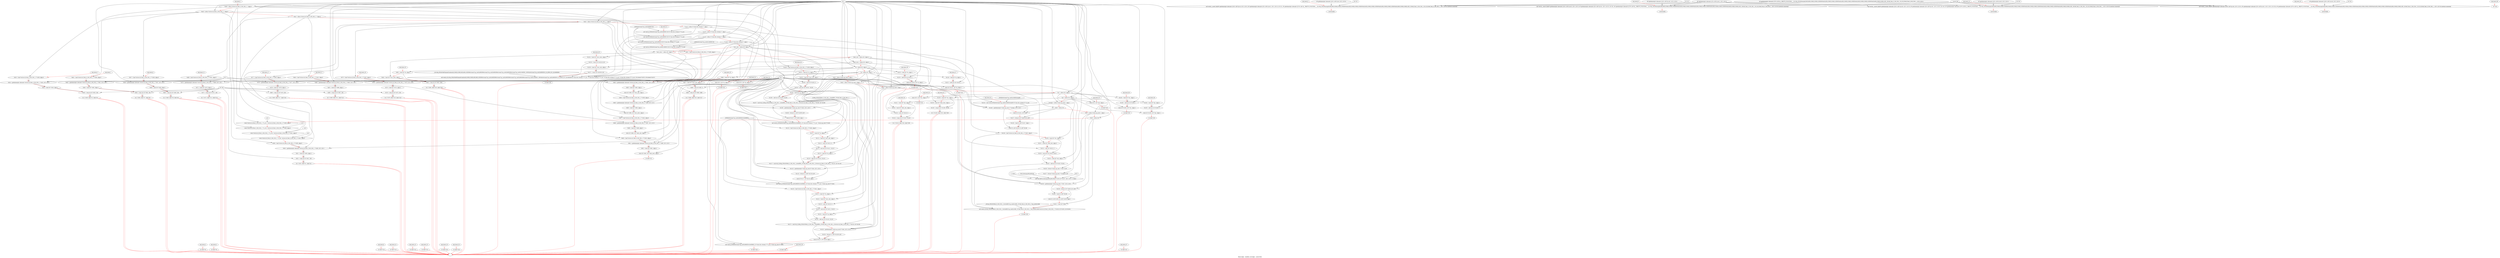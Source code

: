 digraph G {
compound=true
label="Black edges - dataflow, red edges - control flow"
"t39" [label="  %t39 = alloca %struct.xf_Mat_0_256_256_1_*, align 8"]
"t40" [label="  %t40 = alloca %struct.xf_Mat_0_256_256_1_*, align 8"]
"t41" [label="  %t41 = alloca %struct.xf_Mat_0_256_256_1_*, align 8"]
"t42" [label="  %t42 = alloca %struct.xf_Mat_9_256_256_1_*, align 8"]
"_in1" [label="  %_in1 = alloca %\"class.hls::stream.2\", align 1"]
"_in2" [label="  %_in2 = alloca %\"class.hls::stream.2\", align 1"]
"_in3" [label="  %_in3 = alloca %\"class.hls::stream.2\", align 1"]
"_out" [label="  %_out = alloca %\"class.hls::stream.3\", align 1"]
"src_cols" [label="  %src_cols = alloca i32, align 4"]
"src_rows" [label="  %src_rows = alloca i32, align 4"]
"dst_cols" [label="  %dst_cols = alloca i32, align 4"]
"dst_rows" [label="  %dst_rows = alloca i32, align 4"]
"i" [label="  %i = alloca i32, align 4"]
"j" [label="  %j = alloca i32, align 4"]
"t43" [label="  %t43 = alloca %class.ap_uint.0, align 1"]
"t44" [label="  %t44 = alloca %class.ap_uint.0, align 1"]
"t45" [label="  %t45 = alloca %class.ap_uint.0, align 1"]
"i1" [label="  %i1 = alloca i32, align 4"]
"j2" [label="  %j2 = alloca i32, align 4"]
"outpix" [label="  %outpix = alloca %class.ap_uint.1, align 1"]
"t46" [label="  %t46 = alloca i24"]
"t47" [label="  %t47 = alloca %class.ap_uint.1, align 1"]
"t48" [label="  %t48 = alloca i24"]
"_1" [label="  store %struct.xf_Mat_0_256_256_1_* %_src1, %struct.xf_Mat_0_256_256_1_** %t39, align 8"]
"_2" [label="  store %struct.xf_Mat_0_256_256_1_* %_src2, %struct.xf_Mat_0_256_256_1_** %t40, align 8"]
"_3" [label="  store %struct.xf_Mat_0_256_256_1_* %_src3, %struct.xf_Mat_0_256_256_1_** %t41, align 8"]
"_4" [label="  store %struct.xf_Mat_9_256_256_1_* %_dst, %struct.xf_Mat_9_256_256_1_** %t42, align 8"]
"t49" [label="  %t49 = load %struct.xf_Mat_0_256_256_1_** %t39, align 8"]
"t50" [label="  %t50 = getelementptr inbounds %struct.xf_Mat_0_256_256_1_* %t49, i32 0, i32 1"]
"t51" [label="  %t51 = load i32* %t50, align 4"]
"t52" [label="  %t52 = icmp sle i32 %t51, 256"]
"_5" [label="  br i1 %t52, label %1, label %3"]
"unk_block_1" -> "t39"[color=red]
"i32 1" -> "t39"
"t39" -> "t40"[color=red weight=2]
"i32 1" -> "t40"
"t40" -> "t41"[color=red weight=2]
"i32 1" -> "t41"
"t41" -> "t42"[color=red weight=2]
"i32 1" -> "t42"
"t42" -> "_in1"[color=red weight=2]
"i32 1" -> "_in1"
"_in1" -> "_in2"[color=red weight=2]
"i32 1" -> "_in2"
"_in2" -> "_in3"[color=red weight=2]
"i32 1" -> "_in3"
"_in3" -> "_out"[color=red weight=2]
"i32 1" -> "_out"
"_out" -> "src_cols"[color=red weight=2]
"i32 1" -> "src_cols"
"src_cols" -> "src_rows"[color=red weight=2]
"i32 1" -> "src_rows"
"src_rows" -> "dst_cols"[color=red weight=2]
"i32 1" -> "dst_cols"
"dst_cols" -> "dst_rows"[color=red weight=2]
"i32 1" -> "dst_rows"
"dst_rows" -> "i"[color=red weight=2]
"i32 1" -> "i"
"i" -> "j"[color=red weight=2]
"i32 1" -> "j"
"j" -> "t43"[color=red weight=2]
"i32 1" -> "t43"
"t43" -> "t44"[color=red weight=2]
"i32 1" -> "t44"
"t44" -> "t45"[color=red weight=2]
"i32 1" -> "t45"
"t45" -> "i1"[color=red weight=2]
"i32 1" -> "i1"
"i1" -> "j2"[color=red weight=2]
"i32 1" -> "j2"
"j2" -> "outpix"[color=red weight=2]
"i32 1" -> "outpix"
"outpix" -> "t46"[color=red weight=2]
"i32 1" -> "t46"
"t46" -> "t47"[color=red weight=2]
"i32 1" -> "t47"
"t47" -> "t48"[color=red weight=2]
"i32 1" -> "t48"
"t48" -> "_1"[color=red weight=2]
"_src1" -> "_1"
"t39" -> "_1"
"_1" -> "_2"[color=red weight=2]
"_src2" -> "_2"
"t40" -> "_2"
"_2" -> "_3"[color=red weight=2]
"_src3" -> "_3"
"t41" -> "_3"
"_3" -> "_4"[color=red weight=2]
"_dst" -> "_4"
"t42" -> "_4"
"_4" -> "t49"[color=red weight=2]
"t39" -> "t49"
"t49" -> "t50"[color=red weight=2]
"t49" -> "t50"
"i32 0" -> "t50"
"i32 1" -> "t50"
"t50" -> "t51"[color=red weight=2]
"t50" -> "t51"
"t51" -> "t52"[color=red weight=2]
"t51" -> "t52"
"i32 256" -> "t52"
"t52" -> "_5"[color=red weight=2]
"t52" -> "_5"
"_5" -> ""[color=red]
"_5" -> ""[color=red]

"t53" [label="  %t53 = load %struct.xf_Mat_0_256_256_1_** %t39, align 8"]
"t54" [label="  %t54 = getelementptr inbounds %struct.xf_Mat_0_256_256_1_* %t53, i32 0, i32 2"]
"t55" [label="  %t55 = load i32* %t54, align 4"]
"t56" [label="  %t56 = icmp sle i32 %t55, 256"]
"_6" [label="  br i1 %t56, label %2, label %3"]
"unk_block_2" -> "t53"[color=red]
"t39" -> "t53"
"t53" -> "t54"[color=red weight=2]
"t53" -> "t54"
"i32 0" -> "t54"
"i32 2" -> "t54"
"t54" -> "t55"[color=red weight=2]
"t54" -> "t55"
"t55" -> "t56"[color=red weight=2]
"t55" -> "t56"
"i32 256" -> "t56"
"t56" -> "_6"[color=red weight=2]
"t56" -> "_6"
"_6" -> ""[color=red]
"_6" -> ""[color=red]

"_7" [label="  br label %5"]
"unk_block_3" -> "_7"[color=red]
"_7" -> ""[color=red]

"_8" [label="  call void @__assert_fail(i8* getelementptr inbounds ([102 x i8]* @.str, i32 0, i32 0), i8* getelementptr inbounds ([23 x i8]* @.str1, i32 0, i32 0), i32 321, i8* getelementptr inbounds ([276 x i8]* @__PRETTY_FUNCTION__._ZL150p_ZN2xf5mergeILi0ELi9ELi256ELi256ELi1EEER3MatILi0ELi256ELi256ELi1EER3MatILi0ELi256ELi256ELi1EER3MatILi0ELi256ELi256ELi1EER3MatILi9ELi256ELi256ELi1EE_1R19xf_Mat_0_256_256_1_S0_S0_R19xf_Mat_9_256_256_1_, i32 0, i32 0)) noreturn nounwind"]
"_9" [label="  unreachable"]
"unk_block_4" -> "_8"[color=red]
"i8* getelementptr inbounds ([102 x i8]* @.str, i32 0, i32 0)" -> "_8"
"i8* getelementptr inbounds ([23 x i8]* @.str1, i32 0, i32 0)" -> "_8"
"i32 321" -> "_8"
"i8* getelementptr inbounds ([276 x i8]* @__PRETTY_FUNCTION__._ZL150p_ZN2xf5mergeILi0ELi9ELi256ELi256ELi1EEER3MatILi0ELi256ELi256ELi1EER3MatILi0ELi256ELi256ELi1EER3MatILi0ELi256ELi256ELi1EER3MatILi9ELi256ELi256ELi1EE_1R19xf_Mat_0_256_256_1_S0_S0_R19xf_Mat_9_256_256_1_, i32 0, i32 0)" -> "_8"
"__assert_fail" -> "_8"
"_8" -> "_9"[color=red weight=2]

"_10" [label="  br label %5"]
"unk_block_5" -> "_10"[color=red]
"_10" -> ""[color=red]

"t57" [label="  %t57 = load %struct.xf_Mat_0_256_256_1_** %t40, align 8"]
"t58" [label="  %t58 = getelementptr inbounds %struct.xf_Mat_0_256_256_1_* %t57, i32 0, i32 1"]
"t59" [label="  %t59 = load i32* %t58, align 4"]
"t60" [label="  %t60 = icmp sle i32 %t59, 256"]
"_11" [label="  br i1 %t60, label %6, label %8"]
"unk_block_6" -> "t57"[color=red]
"t40" -> "t57"
"t57" -> "t58"[color=red weight=2]
"t57" -> "t58"
"i32 0" -> "t58"
"i32 1" -> "t58"
"t58" -> "t59"[color=red weight=2]
"t58" -> "t59"
"t59" -> "t60"[color=red weight=2]
"t59" -> "t60"
"i32 256" -> "t60"
"t60" -> "_11"[color=red weight=2]
"t60" -> "_11"
"_11" -> ""[color=red]
"_11" -> ""[color=red]

"t61" [label="  %t61 = load %struct.xf_Mat_0_256_256_1_** %t40, align 8"]
"t62" [label="  %t62 = getelementptr inbounds %struct.xf_Mat_0_256_256_1_* %t61, i32 0, i32 2"]
"t63" [label="  %t63 = load i32* %t62, align 4"]
"t64" [label="  %t64 = icmp sle i32 %t63, 256"]
"_12" [label="  br i1 %t64, label %7, label %8"]
"unk_block_7" -> "t61"[color=red]
"t40" -> "t61"
"t61" -> "t62"[color=red weight=2]
"t61" -> "t62"
"i32 0" -> "t62"
"i32 2" -> "t62"
"t62" -> "t63"[color=red weight=2]
"t62" -> "t63"
"t63" -> "t64"[color=red weight=2]
"t63" -> "t64"
"i32 256" -> "t64"
"t64" -> "_12"[color=red weight=2]
"t64" -> "_12"
"_12" -> ""[color=red]
"_12" -> ""[color=red]

"_13" [label="  br label %10"]
"unk_block_8" -> "_13"[color=red]
"_13" -> ""[color=red]

"_14" [label="  call void @__assert_fail(i8* getelementptr inbounds ([102 x i8]* @.str2, i32 0, i32 0), i8* getelementptr inbounds ([23 x i8]* @.str1, i32 0, i32 0), i32 322, i8* getelementptr inbounds ([276 x i8]* @__PRETTY_FUNCTION__._ZL150p_ZN2xf5mergeILi0ELi9ELi256ELi256ELi1EEER3MatILi0ELi256ELi256ELi1EER3MatILi0ELi256ELi256ELi1EER3MatILi0ELi256ELi256ELi1EER3MatILi9ELi256ELi256ELi1EE_1R19xf_Mat_0_256_256_1_S0_S0_R19xf_Mat_9_256_256_1_, i32 0, i32 0)) noreturn nounwind"]
"_15" [label="  unreachable"]
"unk_block_9" -> "_14"[color=red]
"i8* getelementptr inbounds ([102 x i8]* @.str2, i32 0, i32 0)" -> "_14"
"i8* getelementptr inbounds ([23 x i8]* @.str1, i32 0, i32 0)" -> "_14"
"i32 322" -> "_14"
"i8* getelementptr inbounds ([276 x i8]* @__PRETTY_FUNCTION__._ZL150p_ZN2xf5mergeILi0ELi9ELi256ELi256ELi1EEER3MatILi0ELi256ELi256ELi1EER3MatILi0ELi256ELi256ELi1EER3MatILi0ELi256ELi256ELi1EER3MatILi9ELi256ELi256ELi1EE_1R19xf_Mat_0_256_256_1_S0_S0_R19xf_Mat_9_256_256_1_, i32 0, i32 0)" -> "_14"
"__assert_fail" -> "_14"
"_14" -> "_15"[color=red weight=2]

"_16" [label="  br label %10"]
"unk_block_10" -> "_16"[color=red]
"_16" -> ""[color=red]

"t65" [label="  %t65 = load %struct.xf_Mat_0_256_256_1_** %t41, align 8"]
"t66" [label="  %t66 = getelementptr inbounds %struct.xf_Mat_0_256_256_1_* %t65, i32 0, i32 1"]
"t67" [label="  %t67 = load i32* %t66, align 4"]
"t68" [label="  %t68 = icmp sle i32 %t67, 256"]
"_17" [label="  br i1 %t68, label %11, label %13"]
"unk_block_11" -> "t65"[color=red]
"t41" -> "t65"
"t65" -> "t66"[color=red weight=2]
"t65" -> "t66"
"i32 0" -> "t66"
"i32 1" -> "t66"
"t66" -> "t67"[color=red weight=2]
"t66" -> "t67"
"t67" -> "t68"[color=red weight=2]
"t67" -> "t68"
"i32 256" -> "t68"
"t68" -> "_17"[color=red weight=2]
"t68" -> "_17"
"_17" -> ""[color=red]
"_17" -> ""[color=red]

"t69" [label="  %t69 = load %struct.xf_Mat_0_256_256_1_** %t41, align 8"]
"t70" [label="  %t70 = getelementptr inbounds %struct.xf_Mat_0_256_256_1_* %t69, i32 0, i32 2"]
"t71" [label="  %t71 = load i32* %t70, align 4"]
"t72" [label="  %t72 = icmp sle i32 %t71, 256"]
"_18" [label="  br i1 %t72, label %12, label %13"]
"unk_block_12" -> "t69"[color=red]
"t41" -> "t69"
"t69" -> "t70"[color=red weight=2]
"t69" -> "t70"
"i32 0" -> "t70"
"i32 2" -> "t70"
"t70" -> "t71"[color=red weight=2]
"t70" -> "t71"
"t71" -> "t72"[color=red weight=2]
"t71" -> "t72"
"i32 256" -> "t72"
"t72" -> "_18"[color=red weight=2]
"t72" -> "_18"
"_18" -> ""[color=red]
"_18" -> ""[color=red]

"_19" [label="  br label %15"]
"unk_block_13" -> "_19"[color=red]
"_19" -> ""[color=red]

"_20" [label="  call void @__assert_fail(i8* getelementptr inbounds ([102 x i8]* @.str3, i32 0, i32 0), i8* getelementptr inbounds ([23 x i8]* @.str1, i32 0, i32 0), i32 323, i8* getelementptr inbounds ([276 x i8]* @__PRETTY_FUNCTION__._ZL150p_ZN2xf5mergeILi0ELi9ELi256ELi256ELi1EEER3MatILi0ELi256ELi256ELi1EER3MatILi0ELi256ELi256ELi1EER3MatILi0ELi256ELi256ELi1EER3MatILi9ELi256ELi256ELi1EE_1R19xf_Mat_0_256_256_1_S0_S0_R19xf_Mat_9_256_256_1_, i32 0, i32 0)) noreturn nounwind"]
"_21" [label="  unreachable"]
"unk_block_14" -> "_20"[color=red]
"i8* getelementptr inbounds ([102 x i8]* @.str3, i32 0, i32 0)" -> "_20"
"i8* getelementptr inbounds ([23 x i8]* @.str1, i32 0, i32 0)" -> "_20"
"i32 323" -> "_20"
"i8* getelementptr inbounds ([276 x i8]* @__PRETTY_FUNCTION__._ZL150p_ZN2xf5mergeILi0ELi9ELi256ELi256ELi1EEER3MatILi0ELi256ELi256ELi1EER3MatILi0ELi256ELi256ELi1EER3MatILi0ELi256ELi256ELi1EER3MatILi9ELi256ELi256ELi1EE_1R19xf_Mat_0_256_256_1_S0_S0_R19xf_Mat_9_256_256_1_, i32 0, i32 0)" -> "_20"
"__assert_fail" -> "_20"
"_20" -> "_21"[color=red weight=2]

"_22" [label="  br label %15"]
"unk_block_15" -> "_22"[color=red]
"_22" -> ""[color=red]

"t73" [label="  %t73 = load %struct.xf_Mat_9_256_256_1_** %t42, align 8"]
"t74" [label="  %t74 = getelementptr inbounds %struct.xf_Mat_9_256_256_1_* %t73, i32 0, i32 1"]
"t75" [label="  %t75 = load i32* %t74, align 4"]
"t76" [label="  %t76 = icmp sle i32 %t75, 256"]
"_23" [label="  br i1 %t76, label %16, label %18"]
"unk_block_16" -> "t73"[color=red]
"t42" -> "t73"
"t73" -> "t74"[color=red weight=2]
"t73" -> "t74"
"i32 0" -> "t74"
"i32 1" -> "t74"
"t74" -> "t75"[color=red weight=2]
"t74" -> "t75"
"t75" -> "t76"[color=red weight=2]
"t75" -> "t76"
"i32 256" -> "t76"
"t76" -> "_23"[color=red weight=2]
"t76" -> "_23"
"_23" -> ""[color=red]
"_23" -> ""[color=red]

"t77" [label="  %t77 = load %struct.xf_Mat_9_256_256_1_** %t42, align 8"]
"t78" [label="  %t78 = getelementptr inbounds %struct.xf_Mat_9_256_256_1_* %t77, i32 0, i32 2"]
"t79" [label="  %t79 = load i32* %t78, align 4"]
"t80" [label="  %t80 = icmp sle i32 %t79, 256"]
"_24" [label="  br i1 %t80, label %17, label %18"]
"unk_block_17" -> "t77"[color=red]
"t42" -> "t77"
"t77" -> "t78"[color=red weight=2]
"t77" -> "t78"
"i32 0" -> "t78"
"i32 2" -> "t78"
"t78" -> "t79"[color=red weight=2]
"t78" -> "t79"
"t79" -> "t80"[color=red weight=2]
"t79" -> "t80"
"i32 256" -> "t80"
"t80" -> "_24"[color=red weight=2]
"t80" -> "_24"
"_24" -> ""[color=red]
"_24" -> ""[color=red]

"_25" [label="  br label %20"]
"unk_block_18" -> "_25"[color=red]
"_25" -> ""[color=red]

"_26" [label="  call void @__assert_fail(i8* getelementptr inbounds ([100 x i8]* @.str4, i32 0, i32 0), i8* getelementptr inbounds ([23 x i8]* @.str1, i32 0, i32 0), i32 324, i8* getelementptr inbounds ([276 x i8]* @__PRETTY_FUNCTION__._ZL150p_ZN2xf5mergeILi0ELi9ELi256ELi256ELi1EEER3MatILi0ELi256ELi256ELi1EER3MatILi0ELi256ELi256ELi1EER3MatILi0ELi256ELi256ELi1EER3MatILi9ELi256ELi256ELi1EE_1R19xf_Mat_0_256_256_1_S0_S0_R19xf_Mat_9_256_256_1_, i32 0, i32 0)) noreturn nounwind"]
"_27" [label="  unreachable"]
"unk_block_19" -> "_26"[color=red]
"i8* getelementptr inbounds ([100 x i8]* @.str4, i32 0, i32 0)" -> "_26"
"i8* getelementptr inbounds ([23 x i8]* @.str1, i32 0, i32 0)" -> "_26"
"i32 324" -> "_26"
"i8* getelementptr inbounds ([276 x i8]* @__PRETTY_FUNCTION__._ZL150p_ZN2xf5mergeILi0ELi9ELi256ELi256ELi1EEER3MatILi0ELi256ELi256ELi1EER3MatILi0ELi256ELi256ELi1EER3MatILi0ELi256ELi256ELi1EER3MatILi9ELi256ELi256ELi1EE_1R19xf_Mat_0_256_256_1_S0_S0_R19xf_Mat_9_256_256_1_, i32 0, i32 0)" -> "_26"
"__assert_fail" -> "_26"
"_26" -> "_27"[color=red weight=2]

"_28" [label="  br label %20"]
"unk_block_20" -> "_28"[color=red]
"_28" -> ""[color=red]

"_29" [label="  call void @_ZN3hls6streamI7ap_uintILi8EEEC1Ev(%\"class.hls::stream.2\"* %_in1)"]
"_30" [label="  call void @_ZN3hls6streamI7ap_uintILi8EEEC1Ev(%\"class.hls::stream.2\"* %_in2)"]
"_31" [label="  call void @_ZN3hls6streamI7ap_uintILi8EEEC1Ev(%\"class.hls::stream.2\"* %_in3)"]
"_32" [label="  call void @_ZN3hls6streamI7ap_uintILi24EEEC1Ev(%\"class.hls::stream.3\"* %_out)"]
"t81" [label="  %t81 = load %struct.xf_Mat_0_256_256_1_** %t39, align 8"]
"t82" [label="  %t82 = getelementptr inbounds %struct.xf_Mat_0_256_256_1_* %t81, i32 0, i32 2"]
"t83" [label="  %t83 = load i32* %t82, align 4"]
"_33" [label="  store i32 %t83, i32* %src_cols, align 4"]
"t84" [label="  %t84 = load %struct.xf_Mat_0_256_256_1_** %t39, align 8"]
"t85" [label="  %t85 = getelementptr inbounds %struct.xf_Mat_0_256_256_1_* %t84, i32 0, i32 1"]
"t86" [label="  %t86 = load i32* %t85, align 4"]
"_34" [label="  store i32 %t86, i32* %src_rows, align 4"]
"t87" [label="  %t87 = load %struct.xf_Mat_9_256_256_1_** %t42, align 8"]
"t88" [label="  %t88 = getelementptr inbounds %struct.xf_Mat_9_256_256_1_* %t87, i32 0, i32 2"]
"t89" [label="  %t89 = load i32* %t88, align 4"]
"_35" [label="  store i32 %t89, i32* %dst_cols, align 4"]
"t90" [label="  %t90 = load %struct.xf_Mat_9_256_256_1_** %t42, align 8"]
"t91" [label="  %t91 = getelementptr inbounds %struct.xf_Mat_9_256_256_1_* %t90, i32 0, i32 1"]
"t92" [label="  %t92 = load i32* %t91, align 4"]
"_36" [label="  store i32 %t92, i32* %dst_rows, align 4"]
"_37" [label="  br label %21"]
"unk_block_21" -> "_29"[color=red]
"_in1" -> "_29"
"_ZN3hls6streamI7ap_uintILi8EEEC1Ev" -> "_29"
"_29" -> "_30"[color=red weight=2]
"_in2" -> "_30"
"_ZN3hls6streamI7ap_uintILi8EEEC1Ev" -> "_30"
"_30" -> "_31"[color=red weight=2]
"_in3" -> "_31"
"_ZN3hls6streamI7ap_uintILi8EEEC1Ev" -> "_31"
"_31" -> "_32"[color=red weight=2]
"_out" -> "_32"
"_ZN3hls6streamI7ap_uintILi24EEEC1Ev" -> "_32"
"_32" -> "t81"[color=red weight=2]
"t39" -> "t81"
"t81" -> "t82"[color=red weight=2]
"t81" -> "t82"
"i32 0" -> "t82"
"i32 2" -> "t82"
"t82" -> "t83"[color=red weight=2]
"t82" -> "t83"
"t83" -> "_33"[color=red weight=2]
"t83" -> "_33"
"src_cols" -> "_33"
"_33" -> "t84"[color=red weight=2]
"t39" -> "t84"
"t84" -> "t85"[color=red weight=2]
"t84" -> "t85"
"i32 0" -> "t85"
"i32 1" -> "t85"
"t85" -> "t86"[color=red weight=2]
"t85" -> "t86"
"t86" -> "_34"[color=red weight=2]
"t86" -> "_34"
"src_rows" -> "_34"
"_34" -> "t87"[color=red weight=2]
"t42" -> "t87"
"t87" -> "t88"[color=red weight=2]
"t87" -> "t88"
"i32 0" -> "t88"
"i32 2" -> "t88"
"t88" -> "t89"[color=red weight=2]
"t88" -> "t89"
"t89" -> "_35"[color=red weight=2]
"t89" -> "_35"
"dst_cols" -> "_35"
"_35" -> "t90"[color=red weight=2]
"t42" -> "t90"
"t90" -> "t91"[color=red weight=2]
"t90" -> "t91"
"i32 0" -> "t91"
"i32 1" -> "t91"
"t91" -> "t92"[color=red weight=2]
"t91" -> "t92"
"t92" -> "_36"[color=red weight=2]
"t92" -> "_36"
"dst_rows" -> "_36"
"_36" -> "_37"[color=red weight=2]
"_37" -> ""[color=red]

"_38" [label="  store i32 0, i32* %i, align 4"]
"_39" [label="  br label %22"]
"unk_block_22" -> "_38"[color=red]
"i32 0" -> "_38"
"i" -> "_38"
"_38" -> "_39"[color=red weight=2]
"_39" -> ""[color=red]

"t93" [label="  %t93 = load i32* %i, align 4"]
"t94" [label="  %t94 = load i32* %src_rows, align 4"]
"t95" [label="  %t95 = icmp slt i32 %t93, %t94"]
"_40" [label="  br i1 %t95, label %23, label %29"]
"unk_block_23" -> "t93"[color=red]
"i" -> "t93"
"t93" -> "t94"[color=red weight=2]
"src_rows" -> "t94"
"t94" -> "t95"[color=red weight=2]
"t93" -> "t95"
"t94" -> "t95"
"t95" -> "_40"[color=red weight=2]
"t95" -> "_40"
"_40" -> ""[color=red]
"_40" -> ""[color=red]

"_41" [label="  store i32 0, i32* %j, align 4"]
"_42" [label="  br label %24"]
"unk_block_24" -> "_41"[color=red]
"i32 0" -> "_41"
"j" -> "_41"
"_41" -> "_42"[color=red weight=2]
"_42" -> ""[color=red]

"t96" [label="  %t96 = load i32* %j, align 4"]
"t97" [label="  %t97 = load i32* %src_cols, align 4"]
"t98" [label="  %t98 = ashr i32 %t97, 0"]
"t99" [label="  %t99 = icmp slt i32 %t96, %t98"]
"_43" [label="  br i1 %t99, label %25, label %27"]
"unk_block_25" -> "t96"[color=red]
"j" -> "t96"
"t96" -> "t97"[color=red weight=2]
"src_cols" -> "t97"
"t97" -> "t98"[color=red weight=2]
"t97" -> "t98"
"i32 0" -> "t98"
"t98" -> "t99"[color=red weight=2]
"t96" -> "t99"
"t98" -> "t99"
"t99" -> "_43"[color=red weight=2]
"t99" -> "_43"
"_43" -> ""[color=red]
"_43" -> ""[color=red]

"t100" [label="  %t100 = load %struct.xf_Mat_0_256_256_1_** %t39, align 8"]
"t101" [label="  %t101 = load i32* %i, align 4"]
"t102" [label="  %t102 = load i32* %src_cols, align 4"]
"t103" [label="  %t103 = ashr i32 %t102, 0"]
"t104" [label="  %t104 = mul nsw i32 %t101, %t103"]
"t105" [label="  %t105 = load i32* %j, align 4"]
"t106" [label="  %t106 = add nsw i32 %t104, %t105"]
"t107" [label="  %t107 = call i8 @_ZL36p_ZN2xf16Mat_0_256_256_1_4readIEEi_1P19xf_Mat_0_256_256_1_i(%struct.xf_Mat_0_256_256_1_* %t100, i32 %t106)"]
"t108" [label="  %t108 = getelementptr %class.ap_uint.0* %t43, i32 0, i32 0"]
"t109" [label="  %t109 = bitcast [1 x i8]* %t108 to i8*"]
"_44" [label="  store i8 %t107, i8* %t109, align 1"]
"_45" [label="  call void @_ZN3hls6streamI7ap_uintILi8EEE5writeERKS2_(%\"class.hls::stream.2\"* %_in1, %class.ap_uint.0* %t43)"]
"t110" [label="  %t110 = load %struct.xf_Mat_0_256_256_1_** %t40, align 8"]
"t111" [label="  %t111 = load i32* %i, align 4"]
"t112" [label="  %t112 = load i32* %src_cols, align 4"]
"t113" [label="  %t113 = ashr i32 %t112, 0"]
"t114" [label="  %t114 = mul nsw i32 %t111, %t113"]
"t115" [label="  %t115 = load i32* %j, align 4"]
"t116" [label="  %t116 = add nsw i32 %t114, %t115"]
"t117" [label="  %t117 = call i8 @_ZL36p_ZN2xf16Mat_0_256_256_1_4readIEEi_1P19xf_Mat_0_256_256_1_i(%struct.xf_Mat_0_256_256_1_* %t110, i32 %t116)"]
"t118" [label="  %t118 = getelementptr %class.ap_uint.0* %t44, i32 0, i32 0"]
"t119" [label="  %t119 = bitcast [1 x i8]* %t118 to i8*"]
"_46" [label="  store i8 %t117, i8* %t119, align 1"]
"_47" [label="  call void @_ZN3hls6streamI7ap_uintILi8EEE5writeERKS2_(%\"class.hls::stream.2\"* %_in2, %class.ap_uint.0* %t44)"]
"t120" [label="  %t120 = load %struct.xf_Mat_0_256_256_1_** %t41, align 8"]
"t121" [label="  %t121 = load i32* %i, align 4"]
"t122" [label="  %t122 = load i32* %src_cols, align 4"]
"t123" [label="  %t123 = ashr i32 %t122, 0"]
"t124" [label="  %t124 = mul nsw i32 %t121, %t123"]
"t125" [label="  %t125 = load i32* %j, align 4"]
"t126" [label="  %t126 = add nsw i32 %t124, %t125"]
"t127" [label="  %t127 = call i8 @_ZL36p_ZN2xf16Mat_0_256_256_1_4readIEEi_1P19xf_Mat_0_256_256_1_i(%struct.xf_Mat_0_256_256_1_* %t120, i32 %t126)"]
"t128" [label="  %t128 = getelementptr %class.ap_uint.0* %t45, i32 0, i32 0"]
"t129" [label="  %t129 = bitcast [1 x i8]* %t128 to i8*"]
"_48" [label="  store i8 %t127, i8* %t129, align 1"]
"_49" [label="  call void @_ZN3hls6streamI7ap_uintILi8EEE5writeERKS2_(%\"class.hls::stream.2\"* %_in3, %class.ap_uint.0* %t45)"]
"_50" [label="  br label %26"]
"unk_block_26" -> "t100"[color=red]
"t39" -> "t100"
"t100" -> "t101"[color=red weight=2]
"i" -> "t101"
"t101" -> "t102"[color=red weight=2]
"src_cols" -> "t102"
"t102" -> "t103"[color=red weight=2]
"t102" -> "t103"
"i32 0" -> "t103"
"t103" -> "t104"[color=red weight=2]
"t101" -> "t104"
"t103" -> "t104"
"t104" -> "t105"[color=red weight=2]
"j" -> "t105"
"t105" -> "t106"[color=red weight=2]
"t104" -> "t106"
"t105" -> "t106"
"t106" -> "t107"[color=red weight=2]
"t100" -> "t107"
"t106" -> "t107"
"_ZL36p_ZN2xf16Mat_0_256_256_1_4readIEEi_1P19xf_Mat_0_256_256_1_i" -> "t107"
"t107" -> "t108"[color=red weight=2]
"t43" -> "t108"
"i32 0" -> "t108"
"i32 0" -> "t108"
"t108" -> "t109"[color=red weight=2]
"t108" -> "t109"
"t109" -> "_44"[color=red weight=2]
"t107" -> "_44"
"t109" -> "_44"
"_44" -> "_45"[color=red weight=2]
"_in1" -> "_45"
"t43" -> "_45"
"_ZN3hls6streamI7ap_uintILi8EEE5writeERKS2_" -> "_45"
"_45" -> "t110"[color=red weight=2]
"t40" -> "t110"
"t110" -> "t111"[color=red weight=2]
"i" -> "t111"
"t111" -> "t112"[color=red weight=2]
"src_cols" -> "t112"
"t112" -> "t113"[color=red weight=2]
"t112" -> "t113"
"i32 0" -> "t113"
"t113" -> "t114"[color=red weight=2]
"t111" -> "t114"
"t113" -> "t114"
"t114" -> "t115"[color=red weight=2]
"j" -> "t115"
"t115" -> "t116"[color=red weight=2]
"t114" -> "t116"
"t115" -> "t116"
"t116" -> "t117"[color=red weight=2]
"t110" -> "t117"
"t116" -> "t117"
"_ZL36p_ZN2xf16Mat_0_256_256_1_4readIEEi_1P19xf_Mat_0_256_256_1_i" -> "t117"
"t117" -> "t118"[color=red weight=2]
"t44" -> "t118"
"i32 0" -> "t118"
"i32 0" -> "t118"
"t118" -> "t119"[color=red weight=2]
"t118" -> "t119"
"t119" -> "_46"[color=red weight=2]
"t117" -> "_46"
"t119" -> "_46"
"_46" -> "_47"[color=red weight=2]
"_in2" -> "_47"
"t44" -> "_47"
"_ZN3hls6streamI7ap_uintILi8EEE5writeERKS2_" -> "_47"
"_47" -> "t120"[color=red weight=2]
"t41" -> "t120"
"t120" -> "t121"[color=red weight=2]
"i" -> "t121"
"t121" -> "t122"[color=red weight=2]
"src_cols" -> "t122"
"t122" -> "t123"[color=red weight=2]
"t122" -> "t123"
"i32 0" -> "t123"
"t123" -> "t124"[color=red weight=2]
"t121" -> "t124"
"t123" -> "t124"
"t124" -> "t125"[color=red weight=2]
"j" -> "t125"
"t125" -> "t126"[color=red weight=2]
"t124" -> "t126"
"t125" -> "t126"
"t126" -> "t127"[color=red weight=2]
"t120" -> "t127"
"t126" -> "t127"
"_ZL36p_ZN2xf16Mat_0_256_256_1_4readIEEi_1P19xf_Mat_0_256_256_1_i" -> "t127"
"t127" -> "t128"[color=red weight=2]
"t45" -> "t128"
"i32 0" -> "t128"
"i32 0" -> "t128"
"t128" -> "t129"[color=red weight=2]
"t128" -> "t129"
"t129" -> "_48"[color=red weight=2]
"t127" -> "_48"
"t129" -> "_48"
"_48" -> "_49"[color=red weight=2]
"_in3" -> "_49"
"t45" -> "_49"
"_ZN3hls6streamI7ap_uintILi8EEE5writeERKS2_" -> "_49"
"_49" -> "_50"[color=red weight=2]
"_50" -> ""[color=red]

"t130" [label="  %t130 = load i32* %j, align 4"]
"t131" [label="  %t131 = add nsw i32 %t130, 1"]
"_51" [label="  store i32 %t131, i32* %j, align 4"]
"_52" [label="  br label %24"]
"unk_block_27" -> "t130"[color=red]
"j" -> "t130"
"t130" -> "t131"[color=red weight=2]
"t130" -> "t131"
"i32 1" -> "t131"
"t131" -> "_51"[color=red weight=2]
"t131" -> "_51"
"j" -> "_51"
"_51" -> "_52"[color=red weight=2]
"_52" -> ""[color=red]

"_53" [label="  br label %28"]
"unk_block_28" -> "_53"[color=red]
"_53" -> ""[color=red]

"t132" [label="  %t132 = load i32* %i, align 4"]
"t133" [label="  %t133 = add nsw i32 %t132, 1"]
"_54" [label="  store i32 %t133, i32* %i, align 4"]
"_55" [label="  br label %22"]
"unk_block_29" -> "t132"[color=red]
"i" -> "t132"
"t132" -> "t133"[color=red weight=2]
"t132" -> "t133"
"i32 1" -> "t133"
"t133" -> "_54"[color=red weight=2]
"t133" -> "_54"
"i" -> "_54"
"_54" -> "_55"[color=red weight=2]
"_55" -> ""[color=red]

"t134" [label="  %t134 = load i32* %src_rows, align 4"]
"t135" [label="  %t135 = trunc i32 %t134 to i16"]
"t136" [label="  %t136 = load i32* %src_cols, align 4"]
"t137" [label="  %t137 = trunc i32 %t136 to i16"]
"_56" [label="  call void @_ZL153p_ZN2xf16xfChannelCombineILi256ELi256ELi0ELi9ELi1EEER6streamI7ap_uintILi8EEER6streamI7ap_uintILi8EEER6streamI7ap_uintILi8EEER6streamI7ap_uintILi24EEEtt_1RN3hls6streamI7ap_uintILi8EEEES4_S4_RNS0_IS1_ILi24EEEEtt(%\"class.hls::stream.2\"* %_in1, %\"class.hls::stream.2\"* %_in2, %\"class.hls::stream.2\"* %_in3, %\"class.hls::stream.3\"* %_out, i16 zeroext %t135, i16 zeroext %t137)"]
"_57" [label="  br label %30"]
"unk_block_30" -> "t134"[color=red]
"src_rows" -> "t134"
"t134" -> "t135"[color=red weight=2]
"t134" -> "t135"
"t135" -> "t136"[color=red weight=2]
"src_cols" -> "t136"
"t136" -> "t137"[color=red weight=2]
"t136" -> "t137"
"t137" -> "_56"[color=red weight=2]
"_in1" -> "_56"
"_in2" -> "_56"
"_in3" -> "_56"
"_out" -> "_56"
"t135" -> "_56"
"t137" -> "_56"
"_ZL153p_ZN2xf16xfChannelCombineILi256ELi256ELi0ELi9ELi1EEER6streamI7ap_uintILi8EEER6streamI7ap_uintILi8EEER6streamI7ap_uintILi8EEER6streamI7ap_uintILi24EEEtt_1RN3hls6streamI7ap_uintILi8EEEES4_S4_RNS0_IS1_ILi24EEEEtt" -> "_56"
"_56" -> "_57"[color=red weight=2]
"_57" -> ""[color=red]

"_58" [label="  store i32 0, i32* %i1, align 4"]
"_59" [label="  br label %31"]
"unk_block_31" -> "_58"[color=red]
"i32 0" -> "_58"
"i1" -> "_58"
"_58" -> "_59"[color=red weight=2]
"_59" -> ""[color=red]

"t138" [label="  %t138 = load i32* %i1, align 4"]
"t139" [label="  %t139 = load i32* %dst_rows, align 4"]
"t140" [label="  %t140 = icmp slt i32 %t138, %t139"]
"_60" [label="  br i1 %t140, label %32, label %38"]
"unk_block_32" -> "t138"[color=red]
"i1" -> "t138"
"t138" -> "t139"[color=red weight=2]
"dst_rows" -> "t139"
"t139" -> "t140"[color=red weight=2]
"t138" -> "t140"
"t139" -> "t140"
"t140" -> "_60"[color=red weight=2]
"t140" -> "_60"
"_60" -> ""[color=red]
"_60" -> ""[color=red]

"_61" [label="  store i32 0, i32* %j2, align 4"]
"_62" [label="  br label %33"]
"unk_block_33" -> "_61"[color=red]
"i32 0" -> "_61"
"j2" -> "_61"
"_61" -> "_62"[color=red weight=2]
"_62" -> ""[color=red]

"t141" [label="  %t141 = load i32* %j2, align 4"]
"t142" [label="  %t142 = load i32* %dst_cols, align 4"]
"t143" [label="  %t143 = ashr i32 %t142, 0"]
"t144" [label="  %t144 = icmp slt i32 %t141, %t143"]
"_63" [label="  br i1 %t144, label %34, label %36"]
"unk_block_34" -> "t141"[color=red]
"j2" -> "t141"
"t141" -> "t142"[color=red weight=2]
"dst_cols" -> "t142"
"t142" -> "t143"[color=red weight=2]
"t142" -> "t143"
"i32 0" -> "t143"
"t143" -> "t144"[color=red weight=2]
"t141" -> "t144"
"t143" -> "t144"
"t144" -> "_63"[color=red weight=2]
"t144" -> "_63"
"_63" -> ""[color=red]
"_63" -> ""[color=red]

"t145" [label="  %t145 = call i24 @_ZN3hls6streamI7ap_uintILi24EEE4readEv(%\"class.hls::stream.3\"* %_out)"]
"t146" [label="  %t146 = getelementptr %class.ap_uint.1* %outpix, i32 0, i32 0"]
"_64" [label="  store i24 %t145, i24* %t46"]
"t147" [label="  %t147 = bitcast i24* %t46 to [3 x i8]*"]
"t148" [label="  %t148 = load [3 x i8]* %t147, align 1"]
"_65" [label="  store [3 x i8] %t148, [3 x i8]* %t146"]
"t149" [label="  %t149 = load %struct.xf_Mat_9_256_256_1_** %t42, align 8"]
"t150" [label="  %t150 = load i32* %i1, align 4"]
"t151" [label="  %t151 = load i32* %dst_cols, align 4"]
"t152" [label="  %t152 = ashr i32 %t151, 0"]
"t153" [label="  %t153 = mul nsw i32 %t150, %t152"]
"t154" [label="  %t154 = load i32* %j2, align 4"]
"t155" [label="  %t155 = add nsw i32 %t153, %t154"]
"t156" [label="  %t156 = bitcast %class.ap_uint.1* %t47 to i8*"]
"t157" [label="  %t157 = bitcast %class.ap_uint.1* %outpix to i8*"]
"_66" [label="  call void @llvm.memcpy.p0i8.p0i8.i64(i8* %t156, i8* %t157, i64 3, i32 1, i1 false)"]
"t158" [label="  %t158 = getelementptr %class.ap_uint.1* %t47, i32 0, i32 0"]
"t159" [label="  %t159 = bitcast i24* %t48 to [3 x i8]*"]
"t160" [label="  %t160 = load [3 x i8]* %t158"]
"_67" [label="  store [3 x i8] %t160, [3 x i8]* %t159, align 1"]
"t161" [label="  %t161 = load i24* %t48"]
"_68" [label="  call void @_ZL52p_ZN2xf16Mat_9_256_256_1_5writeIEEi7ap_uintILi24EE_1P19xf_Mat_9_256_256_1_i7ap_uintILi24EE(%struct.xf_Mat_9_256_256_1_* %t149, i32 %t155, i24 %t161)"]
"_69" [label="  br label %35"]
"unk_block_35" -> "t145"[color=red]
"_out" -> "t145"
"_ZN3hls6streamI7ap_uintILi24EEE4readEv" -> "t145"
"t145" -> "t146"[color=red weight=2]
"outpix" -> "t146"
"i32 0" -> "t146"
"i32 0" -> "t146"
"t146" -> "_64"[color=red weight=2]
"t145" -> "_64"
"t46" -> "_64"
"_64" -> "t147"[color=red weight=2]
"t46" -> "t147"
"t147" -> "t148"[color=red weight=2]
"t147" -> "t148"
"t148" -> "_65"[color=red weight=2]
"t148" -> "_65"
"t146" -> "_65"
"_65" -> "t149"[color=red weight=2]
"t42" -> "t149"
"t149" -> "t150"[color=red weight=2]
"i1" -> "t150"
"t150" -> "t151"[color=red weight=2]
"dst_cols" -> "t151"
"t151" -> "t152"[color=red weight=2]
"t151" -> "t152"
"i32 0" -> "t152"
"t152" -> "t153"[color=red weight=2]
"t150" -> "t153"
"t152" -> "t153"
"t153" -> "t154"[color=red weight=2]
"j2" -> "t154"
"t154" -> "t155"[color=red weight=2]
"t153" -> "t155"
"t154" -> "t155"
"t155" -> "t156"[color=red weight=2]
"t47" -> "t156"
"t156" -> "t157"[color=red weight=2]
"outpix" -> "t157"
"t157" -> "_66"[color=red weight=2]
"t156" -> "_66"
"t157" -> "_66"
"i64 3" -> "_66"
"i32 1" -> "_66"
"i1 false" -> "_66"
"llvm.memcpy.p0i8.p0i8.i64" -> "_66"
"_66" -> "t158"[color=red weight=2]
"t47" -> "t158"
"i32 0" -> "t158"
"i32 0" -> "t158"
"t158" -> "t159"[color=red weight=2]
"t48" -> "t159"
"t159" -> "t160"[color=red weight=2]
"t158" -> "t160"
"t160" -> "_67"[color=red weight=2]
"t160" -> "_67"
"t159" -> "_67"
"_67" -> "t161"[color=red weight=2]
"t48" -> "t161"
"t161" -> "_68"[color=red weight=2]
"t149" -> "_68"
"t155" -> "_68"
"t161" -> "_68"
"_ZL52p_ZN2xf16Mat_9_256_256_1_5writeIEEi7ap_uintILi24EE_1P19xf_Mat_9_256_256_1_i7ap_uintILi24EE" -> "_68"
"_68" -> "_69"[color=red weight=2]
"_69" -> ""[color=red]

"t162" [label="  %t162 = load i32* %j2, align 4"]
"t163" [label="  %t163 = add nsw i32 %t162, 1"]
"_70" [label="  store i32 %t163, i32* %j2, align 4"]
"_71" [label="  br label %33"]
"unk_block_36" -> "t162"[color=red]
"j2" -> "t162"
"t162" -> "t163"[color=red weight=2]
"t162" -> "t163"
"i32 1" -> "t163"
"t163" -> "_70"[color=red weight=2]
"t163" -> "_70"
"j2" -> "_70"
"_70" -> "_71"[color=red weight=2]
"_71" -> ""[color=red]

"_72" [label="  br label %37"]
"unk_block_37" -> "_72"[color=red]
"_72" -> ""[color=red]

"t164" [label="  %t164 = load i32* %i1, align 4"]
"t165" [label="  %t165 = add nsw i32 %t164, 1"]
"_73" [label="  store i32 %t165, i32* %i1, align 4"]
"_74" [label="  br label %31"]
"unk_block_38" -> "t164"[color=red]
"i1" -> "t164"
"t164" -> "t165"[color=red weight=2]
"t164" -> "t165"
"i32 1" -> "t165"
"t165" -> "_73"[color=red weight=2]
"t165" -> "_73"
"i1" -> "_73"
"_73" -> "_74"[color=red weight=2]
"_74" -> ""[color=red]

"_75" [label="  ret void"]
"unk_block_39" -> "_75"[color=red]

}
